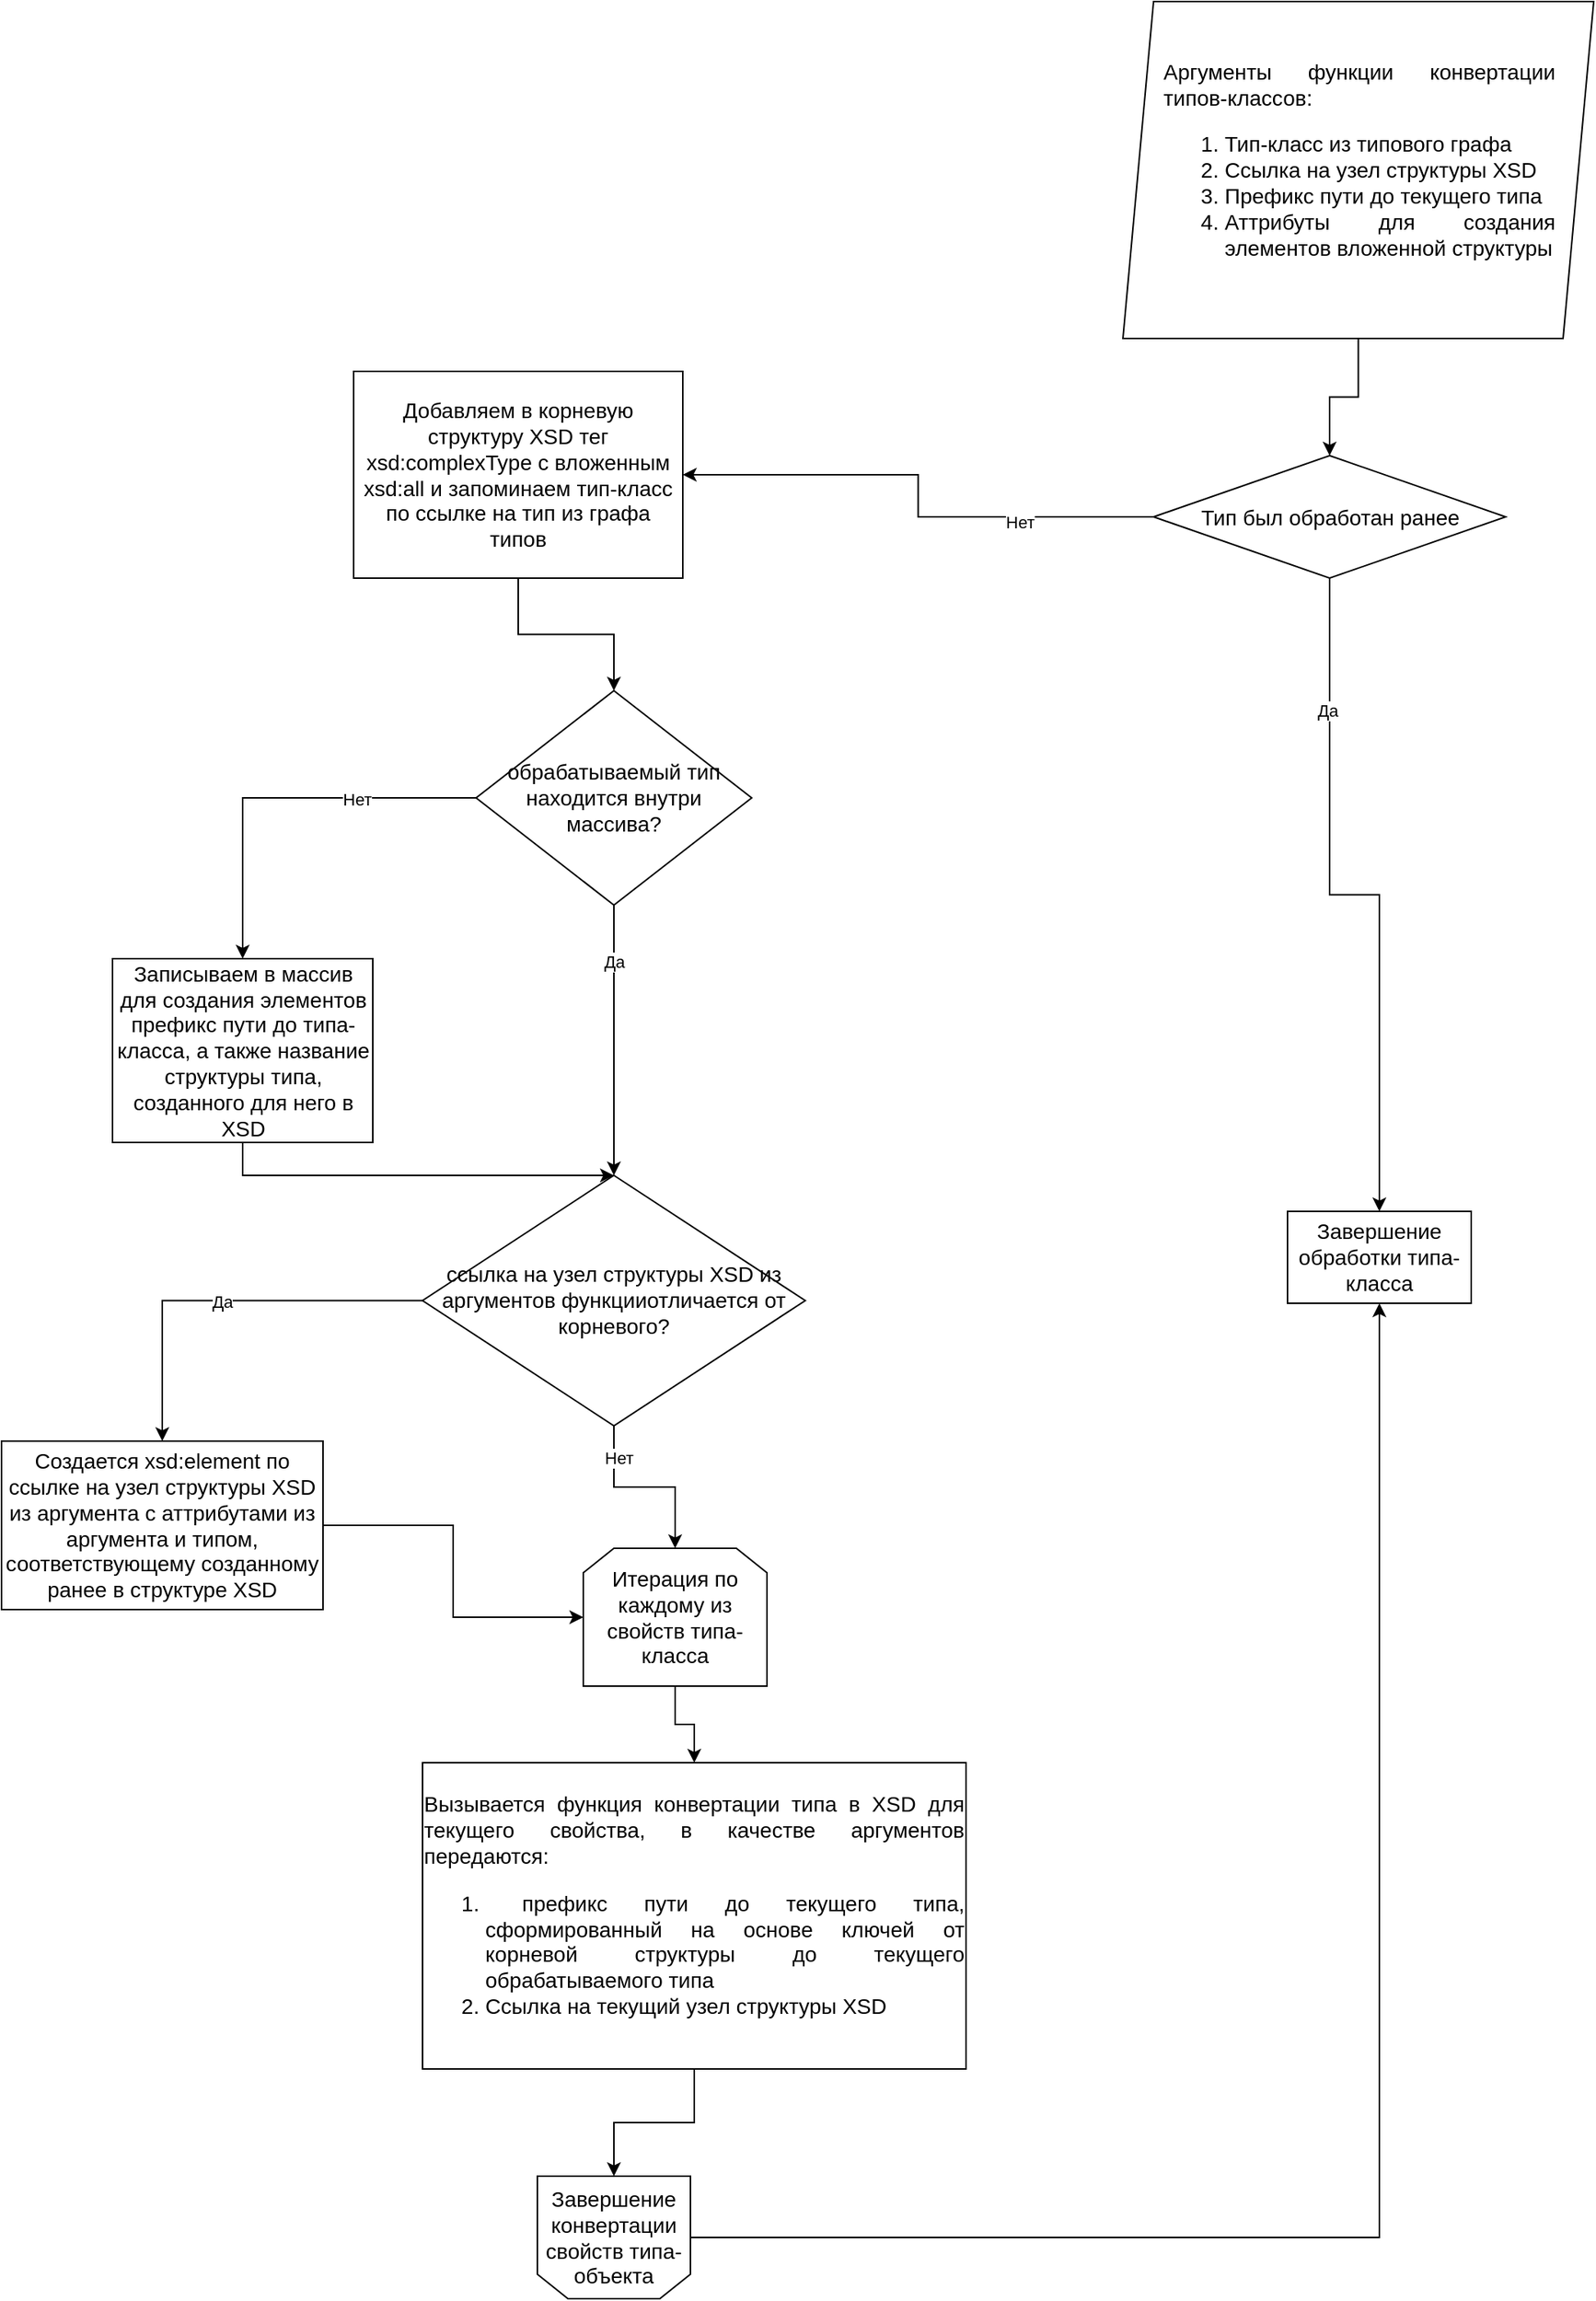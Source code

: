 <mxfile version="24.4.3" type="github">
  <diagram name="Page-1" id="p7sJZUpEMgVLA-c4JlRE">
    <mxGraphModel dx="3282" dy="835" grid="1" gridSize="10" guides="1" tooltips="1" connect="1" arrows="1" fold="1" page="1" pageScale="1" pageWidth="827" pageHeight="1169" math="0" shadow="0">
      <root>
        <mxCell id="0" />
        <mxCell id="1" parent="0" />
        <mxCell id="5dhT21rHCihgPubcYquQ-1" style="edgeStyle=orthogonalEdgeStyle;rounded=0;orthogonalLoop=1;jettySize=auto;html=1;fontSize=14;" edge="1" parent="1" source="5dhT21rHCihgPubcYquQ-5" target="5dhT21rHCihgPubcYquQ-7">
          <mxGeometry relative="1" as="geometry" />
        </mxCell>
        <mxCell id="5dhT21rHCihgPubcYquQ-2" value="Нет" style="edgeLabel;html=1;align=center;verticalAlign=middle;resizable=0;points=[];" vertex="1" connectable="0" parent="5dhT21rHCihgPubcYquQ-1">
          <mxGeometry x="-0.469" y="3" relative="1" as="geometry">
            <mxPoint x="1" as="offset" />
          </mxGeometry>
        </mxCell>
        <mxCell id="5dhT21rHCihgPubcYquQ-3" style="edgeStyle=orthogonalEdgeStyle;rounded=0;orthogonalLoop=1;jettySize=auto;html=1;fontSize=14;" edge="1" parent="1" source="5dhT21rHCihgPubcYquQ-5" target="5dhT21rHCihgPubcYquQ-16">
          <mxGeometry relative="1" as="geometry" />
        </mxCell>
        <mxCell id="5dhT21rHCihgPubcYquQ-4" value="Да" style="edgeLabel;html=1;align=center;verticalAlign=middle;resizable=0;points=[];" vertex="1" connectable="0" parent="5dhT21rHCihgPubcYquQ-3">
          <mxGeometry x="-0.608" y="-2" relative="1" as="geometry">
            <mxPoint y="-1" as="offset" />
          </mxGeometry>
        </mxCell>
        <mxCell id="5dhT21rHCihgPubcYquQ-5" value="&lt;span style=&quot;font-size: 14px;&quot;&gt;Тип был обработан ранее&lt;/span&gt;" style="rhombus;whiteSpace=wrap;html=1;fontSize=14;" vertex="1" parent="1">
          <mxGeometry x="-477.5" y="356.5" width="230" height="80" as="geometry" />
        </mxCell>
        <mxCell id="5dhT21rHCihgPubcYquQ-6" style="edgeStyle=orthogonalEdgeStyle;rounded=0;orthogonalLoop=1;jettySize=auto;html=1;fontSize=14;" edge="1" parent="1" source="5dhT21rHCihgPubcYquQ-7" target="5dhT21rHCihgPubcYquQ-21">
          <mxGeometry relative="1" as="geometry" />
        </mxCell>
        <mxCell id="5dhT21rHCihgPubcYquQ-7" value="&lt;span style=&quot;font-size: 14px;&quot;&gt;Добавляем в корневую структуру XSD тег xsd:complexType с вложенным xsd:all и запоминаем тип-класс по ссылке на тип из графа типов&lt;/span&gt;" style="rounded=0;whiteSpace=wrap;html=1;fontSize=14;" vertex="1" parent="1">
          <mxGeometry x="-1000" y="301.5" width="215" height="135" as="geometry" />
        </mxCell>
        <mxCell id="5dhT21rHCihgPubcYquQ-8" style="edgeStyle=orthogonalEdgeStyle;rounded=0;orthogonalLoop=1;jettySize=auto;html=1;entryX=0.5;entryY=0;entryDx=0;entryDy=0;fontSize=14;" edge="1" parent="1" source="5dhT21rHCihgPubcYquQ-9" target="5dhT21rHCihgPubcYquQ-11">
          <mxGeometry relative="1" as="geometry" />
        </mxCell>
        <mxCell id="5dhT21rHCihgPubcYquQ-9" value="Итерация по каждому из свойств типа-класса" style="shape=loopLimit;whiteSpace=wrap;html=1;fontSize=14;" vertex="1" parent="1">
          <mxGeometry x="-850" y="1070" width="120" height="90" as="geometry" />
        </mxCell>
        <mxCell id="5dhT21rHCihgPubcYquQ-10" style="edgeStyle=orthogonalEdgeStyle;rounded=0;orthogonalLoop=1;jettySize=auto;html=1;entryX=0.5;entryY=1;entryDx=0;entryDy=0;fontSize=14;" edge="1" parent="1" source="5dhT21rHCihgPubcYquQ-11" target="5dhT21rHCihgPubcYquQ-13">
          <mxGeometry relative="1" as="geometry" />
        </mxCell>
        <mxCell id="5dhT21rHCihgPubcYquQ-11" value="&lt;div style=&quot;text-align: justify; font-size: 14px;&quot;&gt;&lt;span style=&quot;background-color: initial; font-size: 14px;&quot;&gt;Вызывается функция конвертации типа в XSD для текущего свойства, в качестве аргументов передаются:&lt;/span&gt;&lt;/div&gt;&lt;div style=&quot;font-size: 14px;&quot;&gt;&lt;ol style=&quot;font-size: 14px;&quot;&gt;&lt;li style=&quot;text-align: justify; font-size: 14px;&quot;&gt;&amp;nbsp;&lt;span style=&quot;font-size: 14px;&quot;&gt;префикс пути до текущего типа, сформированный на основе ключей от корневой структуры до текущего обрабатываемого типа&lt;/span&gt;&lt;/li&gt;&lt;li style=&quot;text-align: justify; font-size: 14px;&quot;&gt;&lt;span style=&quot;font-size: 14px;&quot;&gt;Ссылка на текущий узел структуры XSD&lt;/span&gt;&lt;/li&gt;&lt;/ol&gt;&lt;/div&gt;" style="rounded=0;whiteSpace=wrap;html=1;fontSize=14;" vertex="1" parent="1">
          <mxGeometry x="-955" y="1210" width="355" height="200" as="geometry" />
        </mxCell>
        <mxCell id="5dhT21rHCihgPubcYquQ-12" style="edgeStyle=orthogonalEdgeStyle;rounded=0;orthogonalLoop=1;jettySize=auto;html=1;entryX=0.5;entryY=1;entryDx=0;entryDy=0;fontSize=14;" edge="1" parent="1" source="5dhT21rHCihgPubcYquQ-13" target="5dhT21rHCihgPubcYquQ-16">
          <mxGeometry relative="1" as="geometry" />
        </mxCell>
        <mxCell id="5dhT21rHCihgPubcYquQ-13" value="Завершение конвертации свойств типа-объекта" style="shape=loopLimit;whiteSpace=wrap;html=1;direction=west;fontSize=14;" vertex="1" parent="1">
          <mxGeometry x="-880" y="1480" width="100" height="80" as="geometry" />
        </mxCell>
        <mxCell id="5dhT21rHCihgPubcYquQ-14" style="edgeStyle=orthogonalEdgeStyle;rounded=0;orthogonalLoop=1;jettySize=auto;html=1;entryX=0.5;entryY=0;entryDx=0;entryDy=0;fontSize=14;" edge="1" parent="1" source="5dhT21rHCihgPubcYquQ-15" target="5dhT21rHCihgPubcYquQ-28">
          <mxGeometry relative="1" as="geometry">
            <Array as="points">
              <mxPoint x="-1072" y="827" />
            </Array>
          </mxGeometry>
        </mxCell>
        <mxCell id="5dhT21rHCihgPubcYquQ-15" value="Записываем в массив для создания элементов префикс пути до типа-класса, а также название структуры типа, созданного для него в XSD" style="rounded=0;whiteSpace=wrap;html=1;fontSize=14;" vertex="1" parent="1">
          <mxGeometry x="-1157.5" y="685" width="170" height="120" as="geometry" />
        </mxCell>
        <mxCell id="5dhT21rHCihgPubcYquQ-16" value="Завершение обработки типа-класса" style="rounded=0;whiteSpace=wrap;html=1;fontSize=14;" vertex="1" parent="1">
          <mxGeometry x="-390" y="850" width="120" height="60" as="geometry" />
        </mxCell>
        <mxCell id="5dhT21rHCihgPubcYquQ-17" style="edgeStyle=orthogonalEdgeStyle;rounded=0;orthogonalLoop=1;jettySize=auto;html=1;entryX=0.5;entryY=0;entryDx=0;entryDy=0;fontSize=14;" edge="1" parent="1" source="5dhT21rHCihgPubcYquQ-21" target="5dhT21rHCihgPubcYquQ-15">
          <mxGeometry relative="1" as="geometry" />
        </mxCell>
        <mxCell id="5dhT21rHCihgPubcYquQ-18" value="Нет" style="edgeLabel;html=1;align=center;verticalAlign=middle;resizable=0;points=[];" vertex="1" connectable="0" parent="5dhT21rHCihgPubcYquQ-17">
          <mxGeometry x="-0.39" y="1" relative="1" as="geometry">
            <mxPoint as="offset" />
          </mxGeometry>
        </mxCell>
        <mxCell id="5dhT21rHCihgPubcYquQ-19" style="edgeStyle=orthogonalEdgeStyle;rounded=0;orthogonalLoop=1;jettySize=auto;html=1;entryX=0.5;entryY=0;entryDx=0;entryDy=0;fontSize=14;" edge="1" parent="1" source="5dhT21rHCihgPubcYquQ-21" target="5dhT21rHCihgPubcYquQ-28">
          <mxGeometry relative="1" as="geometry" />
        </mxCell>
        <mxCell id="5dhT21rHCihgPubcYquQ-20" value="Да" style="edgeLabel;html=1;align=center;verticalAlign=middle;resizable=0;points=[];" vertex="1" connectable="0" parent="5dhT21rHCihgPubcYquQ-19">
          <mxGeometry x="-0.59" relative="1" as="geometry">
            <mxPoint y="1" as="offset" />
          </mxGeometry>
        </mxCell>
        <mxCell id="5dhT21rHCihgPubcYquQ-21" value="обрабатываемый тип находится внутри массива?" style="rhombus;whiteSpace=wrap;html=1;fontSize=14;" vertex="1" parent="1">
          <mxGeometry x="-920" y="510" width="180" height="140" as="geometry" />
        </mxCell>
        <mxCell id="5dhT21rHCihgPubcYquQ-22" style="edgeStyle=orthogonalEdgeStyle;rounded=0;orthogonalLoop=1;jettySize=auto;html=1;fontSize=14;" edge="1" parent="1" source="5dhT21rHCihgPubcYquQ-23" target="5dhT21rHCihgPubcYquQ-5">
          <mxGeometry relative="1" as="geometry" />
        </mxCell>
        <mxCell id="5dhT21rHCihgPubcYquQ-23" value="&lt;div style=&quot;text-align: justify; font-size: 14px;&quot;&gt;Аргументы функции конвертации типов-классов:&lt;/div&gt;&lt;ol style=&quot;font-size: 14px;&quot;&gt;&lt;li style=&quot;text-align: justify; font-size: 14px;&quot;&gt;Тип-класс из типового графа&lt;/li&gt;&lt;li style=&quot;text-align: justify; font-size: 14px;&quot;&gt;Ссылка на узел структуры XSD&lt;/li&gt;&lt;li style=&quot;text-align: justify; font-size: 14px;&quot;&gt;Префикс пути до текущего типа&lt;/li&gt;&lt;li style=&quot;text-align: justify; font-size: 14px;&quot;&gt;Аттрибуты для создания элементов вложенной структуры&lt;/li&gt;&lt;/ol&gt;" style="shape=parallelogram;perimeter=parallelogramPerimeter;whiteSpace=wrap;html=1;fixedSize=1;spacingLeft=25;spacingRight=25;fontSize=14;" vertex="1" parent="1">
          <mxGeometry x="-497.5" y="60" width="307.5" height="220" as="geometry" />
        </mxCell>
        <mxCell id="5dhT21rHCihgPubcYquQ-24" style="edgeStyle=orthogonalEdgeStyle;rounded=0;orthogonalLoop=1;jettySize=auto;html=1;entryX=0.5;entryY=0;entryDx=0;entryDy=0;fontSize=14;" edge="1" parent="1" source="5dhT21rHCihgPubcYquQ-28" target="5dhT21rHCihgPubcYquQ-30">
          <mxGeometry relative="1" as="geometry" />
        </mxCell>
        <mxCell id="5dhT21rHCihgPubcYquQ-25" value="Да" style="edgeLabel;html=1;align=center;verticalAlign=middle;resizable=0;points=[];" vertex="1" connectable="0" parent="5dhT21rHCihgPubcYquQ-24">
          <mxGeometry x="-0.004" relative="1" as="geometry">
            <mxPoint x="-1" as="offset" />
          </mxGeometry>
        </mxCell>
        <mxCell id="5dhT21rHCihgPubcYquQ-26" style="edgeStyle=orthogonalEdgeStyle;rounded=0;orthogonalLoop=1;jettySize=auto;html=1;entryX=0.5;entryY=0;entryDx=0;entryDy=0;fontSize=14;" edge="1" parent="1" source="5dhT21rHCihgPubcYquQ-28" target="5dhT21rHCihgPubcYquQ-9">
          <mxGeometry relative="1" as="geometry" />
        </mxCell>
        <mxCell id="5dhT21rHCihgPubcYquQ-27" value="Нет" style="edgeLabel;html=1;align=center;verticalAlign=middle;resizable=0;points=[];" vertex="1" connectable="0" parent="5dhT21rHCihgPubcYquQ-26">
          <mxGeometry x="-0.658" y="3" relative="1" as="geometry">
            <mxPoint as="offset" />
          </mxGeometry>
        </mxCell>
        <mxCell id="5dhT21rHCihgPubcYquQ-28" value="ссылка на узел структуры XSD из аргументов функцииотличается от корневого?" style="rhombus;whiteSpace=wrap;html=1;fontSize=14;" vertex="1" parent="1">
          <mxGeometry x="-955" y="826.5" width="250" height="163.5" as="geometry" />
        </mxCell>
        <mxCell id="5dhT21rHCihgPubcYquQ-29" style="edgeStyle=orthogonalEdgeStyle;rounded=0;orthogonalLoop=1;jettySize=auto;html=1;entryX=0;entryY=0.5;entryDx=0;entryDy=0;fontSize=14;" edge="1" parent="1" source="5dhT21rHCihgPubcYquQ-30" target="5dhT21rHCihgPubcYquQ-9">
          <mxGeometry relative="1" as="geometry" />
        </mxCell>
        <mxCell id="5dhT21rHCihgPubcYquQ-30" value="Создается xsd:element по ссылке на узел структуры XSD из аргумента с аттрибутами из аргумента и типом, соответствующему созданному ранее в структуре XSD" style="rounded=0;whiteSpace=wrap;html=1;fontSize=14;" vertex="1" parent="1">
          <mxGeometry x="-1230" y="1000" width="210" height="110" as="geometry" />
        </mxCell>
      </root>
    </mxGraphModel>
  </diagram>
</mxfile>
